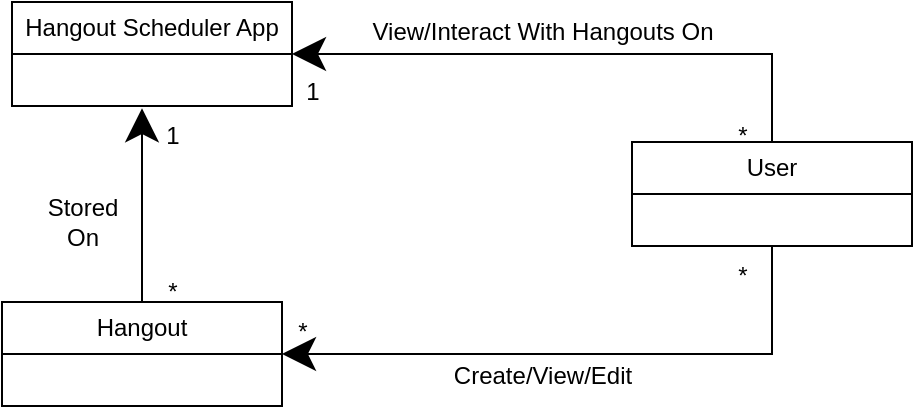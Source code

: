 <mxfile version="26.2.15">
  <diagram name="Page-1" id="Ly_8Hta-DNM55bEB_7cO">
    <mxGraphModel dx="1018" dy="777" grid="1" gridSize="10" guides="1" tooltips="1" connect="1" arrows="1" fold="1" page="1" pageScale="1" pageWidth="850" pageHeight="1100" math="0" shadow="0">
      <root>
        <mxCell id="0" />
        <mxCell id="1" parent="0" />
        <mxCell id="GUvVln1f6sLd33s2nnQJ-36" style="edgeStyle=orthogonalEdgeStyle;rounded=0;orthogonalLoop=1;jettySize=auto;html=1;entryX=0.5;entryY=0;entryDx=0;entryDy=0;endArrow=none;startFill=1;startArrow=classic;endSize=12;startSize=14;" parent="1" source="GUvVln1f6sLd33s2nnQJ-24" target="GUvVln1f6sLd33s2nnQJ-32" edge="1">
          <mxGeometry relative="1" as="geometry" />
        </mxCell>
        <mxCell id="GUvVln1f6sLd33s2nnQJ-24" value="Hangout Scheduler App" style="swimlane;fontStyle=0;childLayout=stackLayout;horizontal=1;startSize=26;fillColor=none;horizontalStack=0;resizeParent=1;resizeParentMax=0;resizeLast=0;collapsible=1;marginBottom=0;whiteSpace=wrap;html=1;" parent="1" vertex="1">
          <mxGeometry x="360" y="330" width="140" height="52" as="geometry" />
        </mxCell>
        <mxCell id="GUvVln1f6sLd33s2nnQJ-38" style="edgeStyle=orthogonalEdgeStyle;rounded=0;orthogonalLoop=1;jettySize=auto;html=1;entryX=0.5;entryY=1;entryDx=0;entryDy=0;endArrow=none;startFill=1;endFill=1;startArrow=classic;startSize=14;" parent="1" source="GUvVln1f6sLd33s2nnQJ-28" target="GUvVln1f6sLd33s2nnQJ-32" edge="1">
          <mxGeometry relative="1" as="geometry" />
        </mxCell>
        <mxCell id="GUvVln1f6sLd33s2nnQJ-28" value="Hangout" style="swimlane;fontStyle=0;childLayout=stackLayout;horizontal=1;startSize=26;fillColor=none;horizontalStack=0;resizeParent=1;resizeParentMax=0;resizeLast=0;collapsible=1;marginBottom=0;whiteSpace=wrap;html=1;" parent="1" vertex="1">
          <mxGeometry x="355" y="480" width="140" height="52" as="geometry" />
        </mxCell>
        <mxCell id="GUvVln1f6sLd33s2nnQJ-32" value="User" style="swimlane;fontStyle=0;childLayout=stackLayout;horizontal=1;startSize=26;fillColor=none;horizontalStack=0;resizeParent=1;resizeParentMax=0;resizeLast=0;collapsible=1;marginBottom=0;whiteSpace=wrap;html=1;" parent="1" vertex="1">
          <mxGeometry x="670" y="400" width="140" height="52" as="geometry" />
        </mxCell>
        <mxCell id="GUvVln1f6sLd33s2nnQJ-37" value="View/Interact With Hangouts On" style="text;html=1;align=center;verticalAlign=middle;resizable=0;points=[];autosize=1;strokeColor=none;fillColor=none;" parent="1" vertex="1">
          <mxGeometry x="530" y="330" width="190" height="30" as="geometry" />
        </mxCell>
        <mxCell id="GUvVln1f6sLd33s2nnQJ-39" value="1" style="text;html=1;align=center;verticalAlign=middle;resizable=0;points=[];autosize=1;strokeColor=none;fillColor=none;" parent="1" vertex="1">
          <mxGeometry x="495" y="360" width="30" height="30" as="geometry" />
        </mxCell>
        <mxCell id="GUvVln1f6sLd33s2nnQJ-40" value="*" style="text;html=1;align=center;verticalAlign=middle;resizable=0;points=[];autosize=1;strokeColor=none;fillColor=none;" parent="1" vertex="1">
          <mxGeometry x="710" y="382" width="30" height="30" as="geometry" />
        </mxCell>
        <mxCell id="GUvVln1f6sLd33s2nnQJ-41" value="*" style="text;html=1;align=center;verticalAlign=middle;resizable=0;points=[];autosize=1;strokeColor=none;fillColor=none;" parent="1" vertex="1">
          <mxGeometry x="490" y="480" width="30" height="30" as="geometry" />
        </mxCell>
        <mxCell id="GUvVln1f6sLd33s2nnQJ-42" value="*" style="text;html=1;align=center;verticalAlign=middle;resizable=0;points=[];autosize=1;strokeColor=none;fillColor=none;" parent="1" vertex="1">
          <mxGeometry x="710" y="452" width="30" height="30" as="geometry" />
        </mxCell>
        <mxCell id="GUvVln1f6sLd33s2nnQJ-43" value="Create/View/Edit" style="text;html=1;align=center;verticalAlign=middle;resizable=0;points=[];autosize=1;strokeColor=none;fillColor=none;" parent="1" vertex="1">
          <mxGeometry x="570" y="502" width="110" height="30" as="geometry" />
        </mxCell>
        <mxCell id="GUvVln1f6sLd33s2nnQJ-45" value="Stored&lt;div&gt;On&lt;/div&gt;" style="text;html=1;align=center;verticalAlign=middle;resizable=0;points=[];autosize=1;strokeColor=none;fillColor=none;" parent="1" vertex="1">
          <mxGeometry x="365" y="420" width="60" height="40" as="geometry" />
        </mxCell>
        <mxCell id="GUvVln1f6sLd33s2nnQJ-46" value="1" style="text;html=1;align=center;verticalAlign=middle;resizable=0;points=[];autosize=1;strokeColor=none;fillColor=none;" parent="1" vertex="1">
          <mxGeometry x="425" y="382" width="30" height="30" as="geometry" />
        </mxCell>
        <mxCell id="GUvVln1f6sLd33s2nnQJ-47" style="edgeStyle=orthogonalEdgeStyle;rounded=0;orthogonalLoop=1;jettySize=auto;html=1;entryX=0.032;entryY=0.038;entryDx=0;entryDy=0;entryPerimeter=0;endSize=14;" parent="1" source="GUvVln1f6sLd33s2nnQJ-28" target="GUvVln1f6sLd33s2nnQJ-46" edge="1">
          <mxGeometry relative="1" as="geometry">
            <Array as="points">
              <mxPoint x="425" y="383" />
            </Array>
          </mxGeometry>
        </mxCell>
        <mxCell id="GUvVln1f6sLd33s2nnQJ-48" value="*" style="text;html=1;align=center;verticalAlign=middle;resizable=0;points=[];autosize=1;strokeColor=none;fillColor=none;" parent="1" vertex="1">
          <mxGeometry x="425" y="460" width="30" height="30" as="geometry" />
        </mxCell>
      </root>
    </mxGraphModel>
  </diagram>
</mxfile>
